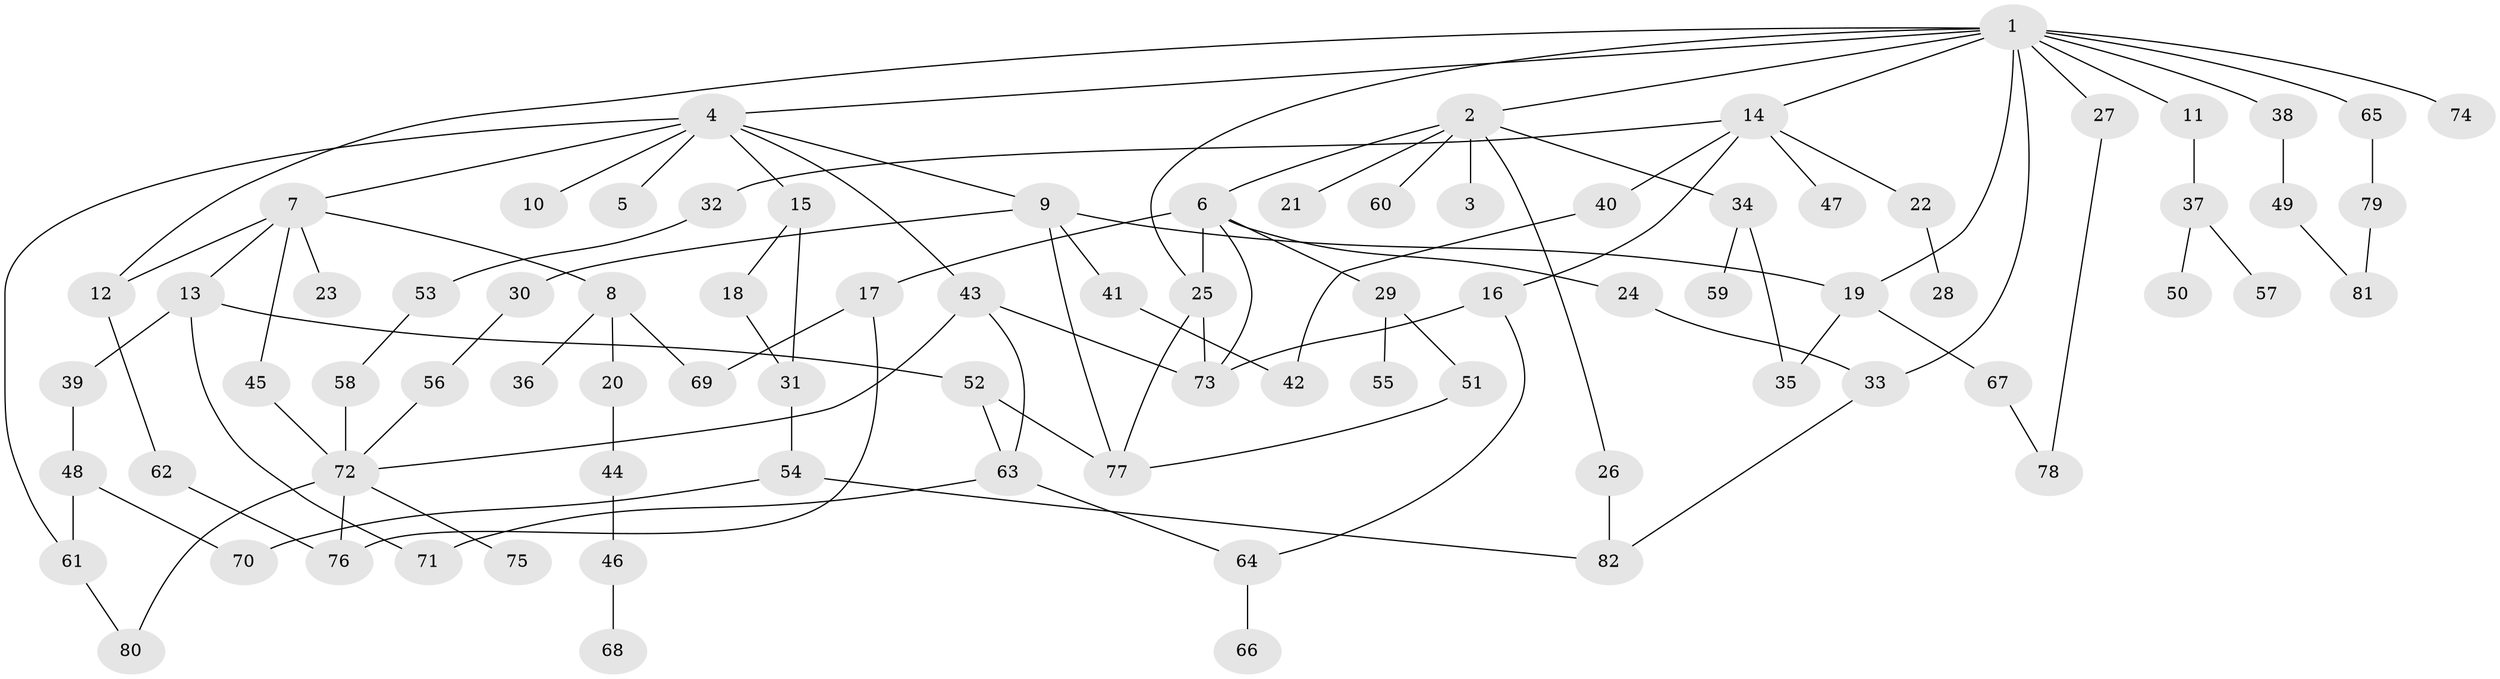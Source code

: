 // coarse degree distribution, {16: 0.018518518518518517, 6: 0.037037037037037035, 7: 0.05555555555555555, 1: 0.2037037037037037, 4: 0.09259259259259259, 5: 0.037037037037037035, 2: 0.46296296296296297, 3: 0.07407407407407407, 8: 0.018518518518518517}
// Generated by graph-tools (version 1.1) at 2025/23/03/03/25 07:23:34]
// undirected, 82 vertices, 110 edges
graph export_dot {
graph [start="1"]
  node [color=gray90,style=filled];
  1;
  2;
  3;
  4;
  5;
  6;
  7;
  8;
  9;
  10;
  11;
  12;
  13;
  14;
  15;
  16;
  17;
  18;
  19;
  20;
  21;
  22;
  23;
  24;
  25;
  26;
  27;
  28;
  29;
  30;
  31;
  32;
  33;
  34;
  35;
  36;
  37;
  38;
  39;
  40;
  41;
  42;
  43;
  44;
  45;
  46;
  47;
  48;
  49;
  50;
  51;
  52;
  53;
  54;
  55;
  56;
  57;
  58;
  59;
  60;
  61;
  62;
  63;
  64;
  65;
  66;
  67;
  68;
  69;
  70;
  71;
  72;
  73;
  74;
  75;
  76;
  77;
  78;
  79;
  80;
  81;
  82;
  1 -- 2;
  1 -- 4;
  1 -- 11;
  1 -- 14;
  1 -- 19;
  1 -- 25;
  1 -- 27;
  1 -- 38;
  1 -- 65;
  1 -- 74;
  1 -- 12;
  1 -- 33;
  2 -- 3;
  2 -- 6;
  2 -- 21;
  2 -- 26;
  2 -- 34;
  2 -- 60;
  4 -- 5;
  4 -- 7;
  4 -- 9;
  4 -- 10;
  4 -- 15;
  4 -- 43;
  4 -- 61;
  6 -- 17;
  6 -- 24;
  6 -- 29;
  6 -- 73;
  6 -- 25;
  7 -- 8;
  7 -- 12;
  7 -- 13;
  7 -- 23;
  7 -- 45;
  8 -- 20;
  8 -- 36;
  8 -- 69;
  9 -- 30;
  9 -- 41;
  9 -- 19;
  9 -- 77;
  11 -- 37;
  12 -- 62;
  13 -- 39;
  13 -- 52;
  13 -- 71;
  14 -- 16;
  14 -- 22;
  14 -- 32;
  14 -- 40;
  14 -- 47;
  15 -- 18;
  15 -- 31;
  16 -- 73;
  16 -- 64;
  17 -- 69;
  17 -- 76;
  18 -- 31;
  19 -- 67;
  19 -- 35;
  20 -- 44;
  22 -- 28;
  24 -- 33;
  25 -- 77;
  25 -- 73;
  26 -- 82;
  27 -- 78;
  29 -- 51;
  29 -- 55;
  30 -- 56;
  31 -- 54;
  32 -- 53;
  33 -- 82;
  34 -- 35;
  34 -- 59;
  37 -- 50;
  37 -- 57;
  38 -- 49;
  39 -- 48;
  40 -- 42;
  41 -- 42;
  43 -- 63;
  43 -- 73;
  43 -- 72;
  44 -- 46;
  45 -- 72;
  46 -- 68;
  48 -- 70;
  48 -- 61;
  49 -- 81;
  51 -- 77;
  52 -- 63;
  52 -- 77;
  53 -- 58;
  54 -- 82;
  54 -- 70;
  56 -- 72;
  58 -- 72;
  61 -- 80;
  62 -- 76;
  63 -- 64;
  63 -- 71;
  64 -- 66;
  65 -- 79;
  67 -- 78;
  72 -- 75;
  72 -- 80;
  72 -- 76;
  79 -- 81;
}
